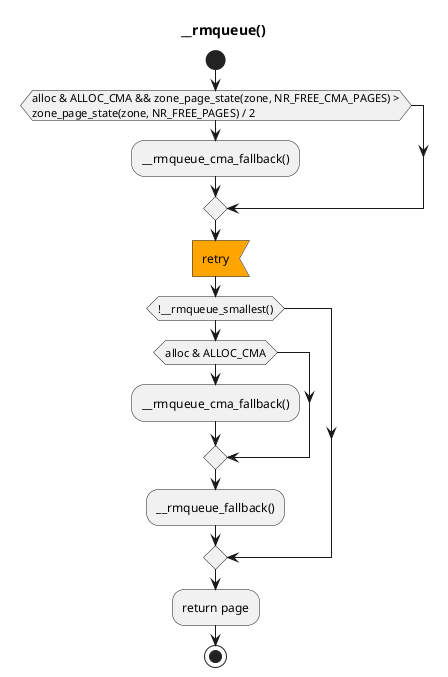 @startuml
title __rmqueue()

start
if (alloc & ALLOC_CMA && zone_page_state(zone, NR_FREE_CMA_PAGES) >
zone_page_state(zone, NR_FREE_PAGES) / 2) then
:__rmqueue_cma_fallback();
endif
#Orange:retry;<<input>>
if (!__rmqueue_smallest())
if (alloc & ALLOC_CMA)
    :__rmqueue_cma_fallback();
endif
:__rmqueue_fallback();
endif

:return page;
stop

@enduml